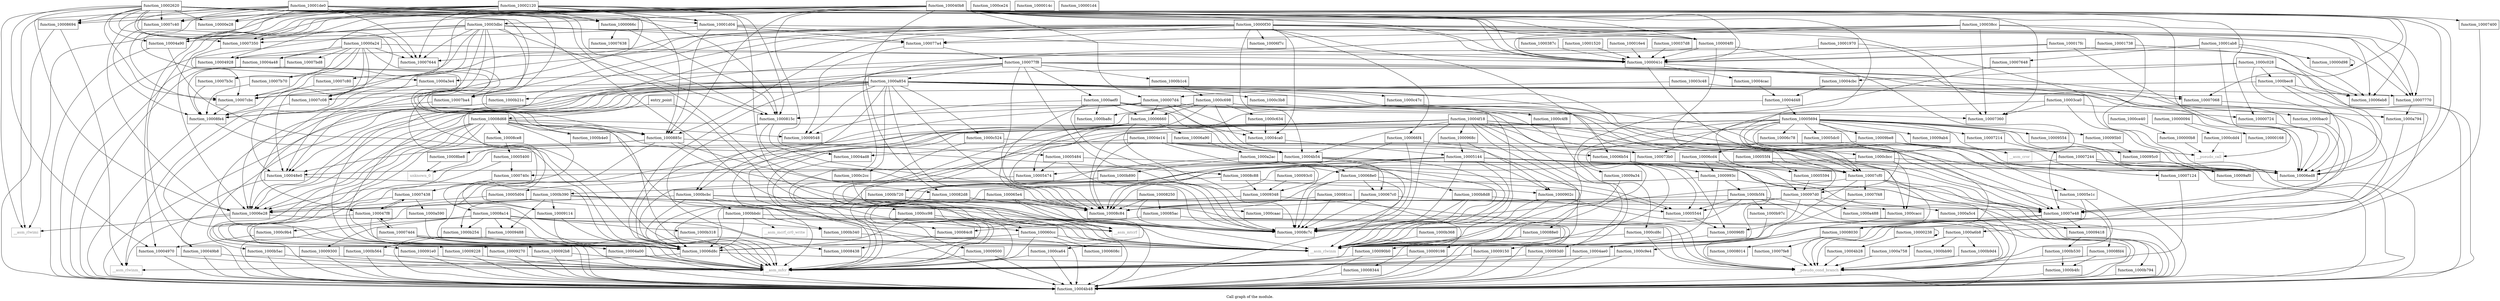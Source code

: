 digraph "Call graph of the module." {
  label="Call graph of the module.";
  node [shape=record];

  Node_entry_point [label="{entry_point}"];
  Node_function_10000238 [label="{function_10000238}"];
  Node_function_100007d4 [label="{function_100007d4}"];
  Node_function_100004f0 [label="{function_100004f0}"];
  Node_function_1000066c [label="{function_1000066c}"];
  Node_function_1000041c [label="{function_1000041c}"];
  Node_function_10000a24 [label="{function_10000a24}"];
  Node_function_10000d98 [label="{function_10000d98}"];
  Node_function_10000e28 [label="{function_10000e28}"];
  Node_function_10000f30 [label="{function_10000f30}"];
  Node_function_10001520 [label="{function_10001520}"];
  Node_function_100016e4 [label="{function_100016e4}"];
  Node_function_10001738 [label="{function_10001738}"];
  Node_function_100017fc [label="{function_100017fc}"];
  Node_function_10001970 [label="{function_10001970}"];
  Node_function_10001ab8 [label="{function_10001ab8}"];
  Node_function_10001d04 [label="{function_10001d04}"];
  Node_function_10001de0 [label="{function_10001de0}"];
  Node_function_10002120 [label="{function_10002120}"];
  Node_function_10003dbc [label="{function_10003dbc}"];
  Node_function_10002620 [label="{function_10002620}"];
  Node_function_100037d8 [label="{function_100037d8}"];
  Node_function_1000387c [label="{function_1000387c}"];
  Node_function_100038cc [label="{function_100038cc}"];
  Node_function_10003c48 [label="{function_10003c48}"];
  Node_function_10003ca0 [label="{function_10003ca0}"];
  Node_function_100040b8 [label="{function_100040b8}"];
  Node_function_100047f8 [label="{function_100047f8}"];
  Node_function_100048e0 [label="{function_100048e0}"];
  Node_function_10004928 [label="{function_10004928}"];
  Node_function_10004970 [label="{function_10004970}"];
  Node_function_100049b8 [label="{function_100049b8}"];
  Node_function_10004a00 [label="{function_10004a00}"];
  Node_function_10004a48 [label="{function_10004a48}"];
  Node_function_10004a90 [label="{function_10004a90}"];
  Node_function_10004ad8 [label="{function_10004ad8}"];
  Node_function_10004ae0 [label="{function_10004ae0}"];
  Node_function_10004b28 [label="{function_10004b28}"];
  Node_function_10004b48 [label="{function_10004b48}"];
  Node_function_10004b54 [label="{function_10004b54}"];
  Node_function_10004ca0 [label="{function_10004ca0}"];
  Node_function_10004cac [label="{function_10004cac}"];
  Node_function_10004cbc [label="{function_10004cbc}"];
  Node_function_10004d48 [label="{function_10004d48}"];
  Node_function_10004e14 [label="{function_10004e14}"];
  Node_function_10004f18 [label="{function_10004f18}"];
  Node_function_10005144 [label="{function_10005144}"];
  Node_function_10005400 [label="{function_10005400}"];
  Node_function_10005474 [label="{function_10005474}"];
  Node_function_10005484 [label="{function_10005484}"];
  Node_function_10005544 [label="{function_10005544}"];
  Node_function_10005594 [label="{function_10005594}"];
  Node_function_100055f4 [label="{function_100055f4}"];
  Node_function_10005694 [label="{function_10005694}"];
  Node_function_10005d04 [label="{function_10005d04}"];
  Node_function_10005dc0 [label="{function_10005dc0}"];
  Node_function_10005e1c [label="{function_10005e1c}"];
  Node_function_10008d68 [label="{function_10008d68}"];
  Node_function_1000608c [label="{function_1000608c}"];
  Node_function_100060cc [label="{function_100060cc}"];
  Node_function_100065e4 [label="{function_100065e4}"];
  Node_function_10006660 [label="{function_10006660}"];
  Node_function_100066f4 [label="{function_100066f4}"];
  Node_function_100067c0 [label="{function_100067c0}"];
  Node_function_100068e0 [label="{function_100068e0}"];
  Node_function_10006a90 [label="{function_10006a90}"];
  Node_function_10006b54 [label="{function_10006b54}"];
  Node_function_10006c78 [label="{function_10006c78}"];
  Node_function_10006cd4 [label="{function_10006cd4}"];
  Node_function_10006d8c [label="{function_10006d8c}"];
  Node_function_10006e28 [label="{function_10006e28}"];
  Node_function_10006eb8 [label="{function_10006eb8}"];
  Node_function_10006ed8 [label="{function_10006ed8}"];
  Node_function_10006f7c [label="{function_10006f7c}"];
  Node_function_10007068 [label="{function_10007068}"];
  Node_function_10007124 [label="{function_10007124}"];
  Node_function_10007214 [label="{function_10007214}"];
  Node_function_10007244 [label="{function_10007244}"];
  Node_function_10007350 [label="{function_10007350}"];
  Node_function_10007360 [label="{function_10007360}"];
  Node_function_100073b0 [label="{function_100073b0}"];
  Node_function_10007400 [label="{function_10007400}"];
  Node_function_1000740c [label="{function_1000740c}"];
  Node_function_10007438 [label="{function_10007438}"];
  Node_function_100074d4 [label="{function_100074d4}"];
  Node_function_10007638 [label="{function_10007638}"];
  Node_function_10007644 [label="{function_10007644}"];
  Node_function_10007648 [label="{function_10007648}"];
  Node_function_10007770 [label="{function_10007770}"];
  Node_function_100077a4 [label="{function_100077a4}"];
  Node_function_100077f8 [label="{function_100077f8}"];
  Node_function_10007b3c [label="{function_10007b3c}"];
  Node_function_10007b70 [label="{function_10007b70}"];
  Node_function_10007ba4 [label="{function_10007ba4}"];
  Node_function_10007bd8 [label="{function_10007bd8}"];
  Node_function_10007c08 [label="{function_10007c08}"];
  Node_function_10007c40 [label="{function_10007c40}"];
  Node_function_10007c80 [label="{function_10007c80}"];
  Node_function_10007cbc [label="{function_10007cbc}"];
  Node_function_10007cf0 [label="{function_10007cf0}"];
  Node_function_10007e48 [label="{function_10007e48}"];
  Node_function_10007f48 [label="{function_10007f48}"];
  Node_function_10007fe8 [label="{function_10007fe8}"];
  Node_function_10008014 [label="{function_10008014}"];
  Node_function_10008030 [label="{function_10008030}"];
  Node_function_1000815c [label="{function_1000815c}"];
  Node_function_100081cc [label="{function_100081cc}"];
  Node_function_10008250 [label="{function_10008250}"];
  Node_function_100082d8 [label="{function_100082d8}"];
  Node_function_10008344 [label="{function_10008344}"];
  Node_function_10008438 [label="{function_10008438}"];
  Node_function_100084c8 [label="{function_100084c8}"];
  Node_function_100085ac [label="{function_100085ac}"];
  Node_function_10008694 [label="{function_10008694}"];
  Node_function_1000885c [label="{function_1000885c}"];
  Node_function_100088e0 [label="{function_100088e0}"];
  Node_function_10008a14 [label="{function_10008a14}"];
  Node_function_10008be8 [label="{function_10008be8}"];
  Node_function_10008c7c [label="{function_10008c7c}"];
  Node_function_10008c84 [label="{function_10008c84}"];
  Node_function_10008c88 [label="{function_10008c88}"];
  Node_function_10008ce8 [label="{function_10008ce8}"];
  Node_function_10008fd4 [label="{function_10008fd4}"];
  Node_function_10008fe4 [label="{function_10008fe4}"];
  Node_function_1000902c [label="{function_1000902c}"];
  Node_function_100090b0 [label="{function_100090b0}"];
  Node_function_10009114 [label="{function_10009114}"];
  Node_function_10009150 [label="{function_10009150}"];
  Node_function_10009198 [label="{function_10009198}"];
  Node_function_100091e0 [label="{function_100091e0}"];
  Node_function_10009228 [label="{function_10009228}"];
  Node_function_10009270 [label="{function_10009270}"];
  Node_function_100092b8 [label="{function_100092b8}"];
  Node_function_10009300 [label="{function_10009300}"];
  Node_function_10009348 [label="{function_10009348}"];
  Node_function_100093c0 [label="{function_100093c0}"];
  Node_function_100093d0 [label="{function_100093d0}"];
  Node_function_10009418 [label="{function_10009418}"];
  Node_function_10009488 [label="{function_10009488}"];
  Node_function_10009500 [label="{function_10009500}"];
  Node_function_10009548 [label="{function_10009548}"];
  Node_function_10009554 [label="{function_10009554}"];
  Node_function_100095b0 [label="{function_100095b0}"];
  Node_function_100095c0 [label="{function_100095c0}"];
  Node_function_1000968c [label="{function_1000968c}"];
  Node_function_100096f0 [label="{function_100096f0}"];
  Node_function_100097d0 [label="{function_100097d0}"];
  Node_function_1000993c [label="{function_1000993c}"];
  Node_function_10009a34 [label="{function_10009a34}"];
  Node_function_10009ab4 [label="{function_10009ab4}"];
  Node_function_10009af0 [label="{function_10009af0}"];
  Node_function_10009be8 [label="{function_10009be8}"];
  Node_function_1000a2ac [label="{function_1000a2ac}"];
  Node_function_1000a3e4 [label="{function_1000a3e4}"];
  Node_function_1000a488 [label="{function_1000a488}"];
  Node_function_1000a590 [label="{function_1000a590}"];
  Node_function_1000a5c4 [label="{function_1000a5c4}"];
  Node_function_1000a6b8 [label="{function_1000a6b8}"];
  Node_function_1000a758 [label="{function_1000a758}"];
  Node_function_1000a794 [label="{function_1000a794}"];
  Node_function_1000a854 [label="{function_1000a854}"];
  Node_function_1000aef0 [label="{function_1000aef0}"];
  Node_function_1000b1c4 [label="{function_1000b1c4}"];
  Node_function_1000b21c [label="{function_1000b21c}"];
  Node_function_1000b254 [label="{function_1000b254}"];
  Node_function_1000b318 [label="{function_1000b318}"];
  Node_function_1000b340 [label="{function_1000b340}"];
  Node_function_1000b368 [label="{function_1000b368}"];
  Node_function_1000b390 [label="{function_1000b390}"];
  Node_function_1000b4e0 [label="{function_1000b4e0}"];
  Node_function_1000b4fc [label="{function_1000b4fc}"];
  Node_function_1000b530 [label="{function_1000b530}"];
  Node_function_1000b564 [label="{function_1000b564}"];
  Node_function_1000b5ac [label="{function_1000b5ac}"];
  Node_function_1000b5f4 [label="{function_1000b5f4}"];
  Node_function_1000b720 [label="{function_1000b720}"];
  Node_function_1000b794 [label="{function_1000b794}"];
  Node_function_1000b890 [label="{function_1000b890}"];
  Node_function_1000b8d8 [label="{function_1000b8d8}"];
  Node_function_1000b97c [label="{function_1000b97c}"];
  Node_function_1000b9d4 [label="{function_1000b9d4}"];
  Node_function_1000ba8c [label="{function_1000ba8c}"];
  Node_function_1000bac0 [label="{function_1000bac0}"];
  Node_function_1000bb90 [label="{function_1000bb90}"];
  Node_function_1000bbdc [label="{function_1000bbdc}"];
  Node_function_1000bcbc [label="{function_1000bcbc}"];
  Node_function_1000bec8 [label="{function_1000bec8}"];
  Node_function_1000c028 [label="{function_1000c028}"];
  Node_function_1000c2cc [label="{function_1000c2cc}"];
  Node_function_1000c3b8 [label="{function_1000c3b8}"];
  Node_function_1000c47c [label="{function_1000c47c}"];
  Node_function_1000c4f8 [label="{function_1000c4f8}"];
  Node_function_1000c524 [label="{function_1000c524}"];
  Node_function_1000c634 [label="{function_1000c634}"];
  Node_function_1000c698 [label="{function_1000c698}"];
  Node_function_1000c9b4 [label="{function_1000c9b4}"];
  Node_function_1000c9e4 [label="{function_1000c9e4}"];
  Node_function_1000ca64 [label="{function_1000ca64}"];
  Node_function_1000caac [label="{function_1000caac}"];
  Node_function_1000cacc [label="{function_1000cacc}"];
  Node_function_1000cbcc [label="{function_1000cbcc}"];
  Node_function_1000cc98 [label="{function_1000cc98}"];
  Node_function_1000cd8c [label="{function_1000cd8c}"];
  Node_function_1000cdd4 [label="{function_1000cdd4}"];
  Node_function_1000ce24 [label="{function_1000ce24}"];
  Node_function_1000ce40 [label="{function_1000ce40}"];
  Node___asm_rlwinm [color="gray50", fontcolor="gray50", label="{__asm_rlwinm}"];
  Node___asm_rlwinm_ [color="gray50", fontcolor="gray50", label="{__asm_rlwinm_}"];
  Node___asm_rlwimi [color="gray50", fontcolor="gray50", label="{__asm_rlwimi}"];
  Node___asm_mfcr [color="gray50", fontcolor="gray50", label="{__asm_mfcr}"];
  Node___asm_cror [color="gray50", fontcolor="gray50", label="{__asm_cror}"];
  Node___asm_mtcrf [color="gray50", fontcolor="gray50", label="{__asm_mtcrf}"];
  Node___asm_mcrf_cr0_write [color="gray50", fontcolor="gray50", label="{__asm_mcrf_cr0_write}"];
  Node_unknown_0 [color="gray50", fontcolor="gray50", label="{unknown_0}"];
  Node_function_10000724 [label="{function_10000724}"];
  Node___pseudo_call [color="gray50", fontcolor="gray50", label="{__pseudo_call}"];
  Node___pseudo_cond_branch [color="gray50", fontcolor="gray50", label="{__pseudo_cond_branch}"];
  Node_function_10000094 [label="{function_10000094}"];
  Node_function_100000b8 [label="{function_100000b8}"];
  Node_function_1000014c [label="{function_1000014c}"];
  Node_function_10000168 [label="{function_10000168}"];
  Node_function_100001d4 [label="{function_100001d4}"];
  Node_entry_point -> Node_function_10008d68;
  Node_entry_point -> Node___asm_rlwinm;
  Node_function_10000238 -> Node_function_10000238;
  Node_function_10000238 -> Node_function_10004b28;
  Node_function_100007d4 -> Node_function_10004b54;
  Node_function_100007d4 -> Node_function_10004ca0;
  Node_function_100007d4 -> Node_function_10006660;
  Node_function_100007d4 -> Node_function_10006d8c;
  Node_function_100007d4 -> Node_function_10006e28;
  Node_function_100007d4 -> Node_function_10007cf0;
  Node_function_100007d4 -> Node_function_1000815c;
  Node_function_100007d4 -> Node_function_10000724;
  Node_function_100004f0 -> Node_function_1000041c;
  Node_function_100004f0 -> Node_function_10004928;
  Node_function_100004f0 -> Node_function_10007cf0;
  Node_function_100004f0 -> Node_function_10007e48;
  Node_function_1000066c -> Node_function_10007638;
  Node_function_1000066c -> Node_function_1000815c;
  Node_function_1000041c -> Node_function_10004ae0;
  Node_function_1000041c -> Node_function_10004cac;
  Node_function_1000041c -> Node_function_10006ed8;
  Node_function_10000a24 -> Node_function_1000041c;
  Node_function_10000a24 -> Node_function_100048e0;
  Node_function_10000a24 -> Node_function_10004928;
  Node_function_10000a24 -> Node_function_10004a48;
  Node_function_10000a24 -> Node_function_10007644;
  Node_function_10000a24 -> Node_function_10007b3c;
  Node_function_10000a24 -> Node_function_10007b70;
  Node_function_10000a24 -> Node_function_10007bd8;
  Node_function_10000a24 -> Node_function_10007c08;
  Node_function_10000a24 -> Node_function_10007cbc;
  Node_function_10000a24 -> Node_function_1000885c;
  Node_function_10000d98 -> Node_function_10000d98;
  Node_function_10000f30 -> Node_function_100004f0;
  Node_function_10000f30 -> Node_function_1000041c;
  Node_function_10000f30 -> Node_function_100048e0;
  Node_function_10000f30 -> Node_function_10004b54;
  Node_function_10000f30 -> Node_function_10004ca0;
  Node_function_10000f30 -> Node_function_100066f4;
  Node_function_10000f30 -> Node_function_10006b54;
  Node_function_10000f30 -> Node_function_10006d8c;
  Node_function_10000f30 -> Node_function_10006eb8;
  Node_function_10000f30 -> Node_function_10006ed8;
  Node_function_10000f30 -> Node_function_10006f7c;
  Node_function_10000f30 -> Node_function_10007644;
  Node_function_10000f30 -> Node_function_10007770;
  Node_function_10000f30 -> Node_function_100077a4;
  Node_function_10000f30 -> Node_function_10007ba4;
  Node_function_10000f30 -> Node_function_10007c08;
  Node_function_10000f30 -> Node_function_10007cbc;
  Node_function_10000f30 -> Node_function_1000885c;
  Node_function_10001520 -> Node_function_1000041c;
  Node_function_100016e4 -> Node_function_1000041c;
  Node_function_10001738 -> Node_function_1000041c;
  Node_function_10001738 -> Node_function_10006ed8;
  Node_function_100017fc -> Node_function_1000041c;
  Node_function_100017fc -> Node_function_10006e28;
  Node_function_100017fc -> Node_function_10006eb8;
  Node_function_100017fc -> Node_function_10006ed8;
  Node_function_10001970 -> Node_function_1000041c;
  Node_function_10001970 -> Node_function_10007360;
  Node_function_10001ab8 -> Node_function_1000041c;
  Node_function_10001ab8 -> Node_function_10000d98;
  Node_function_10001ab8 -> Node_function_10006eb8;
  Node_function_10001ab8 -> Node_function_10006ed8;
  Node_function_10001ab8 -> Node_function_10007648;
  Node_function_10001d04 -> Node_function_1000041c;
  Node_function_10001d04 -> Node_function_10007350;
  Node_function_10001d04 -> Node_function_10007770;
  Node_function_10001d04 -> Node_function_100077a4;
  Node_function_10001d04 -> Node_function_1000885c;
  Node_function_10001de0 -> Node_function_100004f0;
  Node_function_10001de0 -> Node_function_1000066c;
  Node_function_10001de0 -> Node_function_1000041c;
  Node_function_10001de0 -> Node_function_10000e28;
  Node_function_10001de0 -> Node_function_10001d04;
  Node_function_10001de0 -> Node_function_10004a90;
  Node_function_10001de0 -> Node_function_10006e28;
  Node_function_10001de0 -> Node_function_10007644;
  Node_function_10001de0 -> Node_function_10007c40;
  Node_function_10001de0 -> Node_function_10007cbc;
  Node_function_10001de0 -> Node_function_1000815c;
  Node_function_10001de0 -> Node_function_10008694;
  Node_function_10001de0 -> Node_function_1000885c;
  Node_function_10001de0 -> Node___asm_rlwimi;
  Node_function_10002120 -> Node_function_100004f0;
  Node_function_10002120 -> Node_function_1000066c;
  Node_function_10002120 -> Node_function_1000041c;
  Node_function_10002120 -> Node_function_10000e28;
  Node_function_10002120 -> Node_function_10001d04;
  Node_function_10002120 -> Node_function_10004a90;
  Node_function_10002120 -> Node_function_10006d8c;
  Node_function_10002120 -> Node_function_10007350;
  Node_function_10002120 -> Node_function_10007644;
  Node_function_10002120 -> Node_function_10007c40;
  Node_function_10002120 -> Node_function_10007cbc;
  Node_function_10002120 -> Node_function_1000815c;
  Node_function_10002120 -> Node_function_10008694;
  Node_function_10002120 -> Node_function_1000885c;
  Node_function_10002120 -> Node___asm_rlwinm;
  Node_function_10002120 -> Node___asm_rlwimi;
  Node_function_10003dbc -> Node_function_100047f8;
  Node_function_10003dbc -> Node_function_100048e0;
  Node_function_10003dbc -> Node_function_10004a90;
  Node_function_10003dbc -> Node_function_10004b48;
  Node_function_10003dbc -> Node_function_10007350;
  Node_function_10003dbc -> Node_function_10007644;
  Node_function_10003dbc -> Node_function_10007770;
  Node_function_10003dbc -> Node_function_100077a4;
  Node_function_10003dbc -> Node_function_10007ba4;
  Node_function_10003dbc -> Node_function_10007c80;
  Node_function_10003dbc -> Node_function_10007cbc;
  Node_function_10003dbc -> Node_function_1000815c;
  Node_function_10003dbc -> Node_function_10008a14;
  Node_function_10002620 -> Node_function_100004f0;
  Node_function_10002620 -> Node_function_1000066c;
  Node_function_10002620 -> Node_function_1000041c;
  Node_function_10002620 -> Node_function_10000e28;
  Node_function_10002620 -> Node_function_10001d04;
  Node_function_10002620 -> Node_function_100048e0;
  Node_function_10002620 -> Node_function_10004970;
  Node_function_10002620 -> Node_function_10004a90;
  Node_function_10002620 -> Node_function_10006e28;
  Node_function_10002620 -> Node_function_10007350;
  Node_function_10002620 -> Node_function_10007644;
  Node_function_10002620 -> Node_function_10007c40;
  Node_function_10002620 -> Node_function_10007cbc;
  Node_function_10002620 -> Node_function_1000815c;
  Node_function_10002620 -> Node_function_100082d8;
  Node_function_10002620 -> Node_function_10008694;
  Node_function_10002620 -> Node_function_1000885c;
  Node_function_10002620 -> Node___asm_rlwinm;
  Node_function_10002620 -> Node___asm_rlwimi;
  Node_function_100037d8 -> Node_function_1000041c;
  Node_function_1000387c -> Node_function_1000041c;
  Node_function_100038cc -> Node_function_1000041c;
  Node_function_100038cc -> Node_function_10006d8c;
  Node_function_100038cc -> Node_function_10006ed8;
  Node_function_100038cc -> Node_function_10007360;
  Node_function_100038cc -> Node_function_10007770;
  Node_function_100038cc -> Node_function_100077a4;
  Node_function_10003c48 -> Node_function_100007d4;
  Node_function_10003c48 -> Node_function_10007e48;
  Node_function_10003ca0 -> Node_function_10006ed8;
  Node_function_10003ca0 -> Node_function_10007360;
  Node_function_10003ca0 -> Node_function_100073b0;
  Node_function_10003ca0 -> Node_function_10007e48;
  Node_function_100040b8 -> Node_function_100007d4;
  Node_function_100040b8 -> Node_function_1000041c;
  Node_function_100040b8 -> Node_function_10003dbc;
  Node_function_100040b8 -> Node_function_10004928;
  Node_function_100040b8 -> Node_function_10004970;
  Node_function_100040b8 -> Node_function_100049b8;
  Node_function_100040b8 -> Node_function_10004a48;
  Node_function_100040b8 -> Node_function_10004a90;
  Node_function_100040b8 -> Node_function_10004ad8;
  Node_function_100040b8 -> Node_function_10006e28;
  Node_function_100040b8 -> Node_function_10006eb8;
  Node_function_100040b8 -> Node_function_10006ed8;
  Node_function_100040b8 -> Node_function_10007068;
  Node_function_100040b8 -> Node_function_10007360;
  Node_function_100040b8 -> Node_function_10007400;
  Node_function_100040b8 -> Node_function_10007c08;
  Node_function_100040b8 -> Node_function_10007cf0;
  Node_function_100040b8 -> Node_function_10007e48;
  Node_function_100040b8 -> Node_function_100082d8;
  Node_function_100040b8 -> Node_function_1000885c;
  Node_function_100040b8 -> Node_function_10000724;
  Node_function_100040b8 -> Node___pseudo_call;
  Node_function_100047f8 -> Node_function_10004b48;
  Node_function_100047f8 -> Node_function_10007438;
  Node_function_100047f8 -> Node_function_100074d4;
  Node_function_100047f8 -> Node___asm_mfcr;
  Node_function_100048e0 -> Node_function_10004b48;
  Node_function_100048e0 -> Node___asm_mfcr;
  Node_function_10004928 -> Node_function_10004b48;
  Node_function_10004928 -> Node___asm_mfcr;
  Node_function_10004970 -> Node_function_10004b48;
  Node_function_10004970 -> Node___asm_mfcr;
  Node_function_100049b8 -> Node_function_10004b48;
  Node_function_100049b8 -> Node___asm_mfcr;
  Node_function_10004a00 -> Node_function_10004b48;
  Node_function_10004a00 -> Node___asm_mfcr;
  Node_function_10004a48 -> Node_function_10004b48;
  Node_function_10004a48 -> Node___asm_mfcr;
  Node_function_10004a90 -> Node_function_10004b48;
  Node_function_10004a90 -> Node___asm_mfcr;
  Node_function_10004ad8 -> Node_function_10009500;
  Node_function_10004ae0 -> Node_function_10004b48;
  Node_function_10004ae0 -> Node___asm_mfcr;
  Node_function_10004b28 -> Node___pseudo_cond_branch;
  Node_function_10004b54 -> Node_function_100048e0;
  Node_function_10004b54 -> Node_function_100067c0;
  Node_function_10004b54 -> Node_function_100068e0;
  Node_function_10004b54 -> Node_function_10007e48;
  Node_function_10004b54 -> Node_function_10008c7c;
  Node_function_10004b54 -> Node_function_10008c84;
  Node_function_10004b54 -> Node___asm_rlwinm;
  Node_function_10004ca0 -> Node_function_10005144;
  Node_function_10004cac -> Node_function_10004d48;
  Node_function_10004cbc -> Node_function_10004d48;
  Node_function_10004d48 -> Node_function_10005474;
  Node_function_10004d48 -> Node_function_10005694;
  Node_function_10004e14 -> Node_function_10004ad8;
  Node_function_10004e14 -> Node_function_10004b48;
  Node_function_10004e14 -> Node_function_10004b54;
  Node_function_10004e14 -> Node_function_10007e48;
  Node_function_10004e14 -> Node_function_10008c7c;
  Node_function_10004e14 -> Node_function_10008c84;
  Node_function_10004f18 -> Node_function_100048e0;
  Node_function_10004f18 -> Node_function_10004b48;
  Node_function_10004f18 -> Node_function_10004b54;
  Node_function_10004f18 -> Node_function_10007cf0;
  Node_function_10004f18 -> Node_function_10007e48;
  Node_function_10004f18 -> Node_function_100088e0;
  Node_function_10004f18 -> Node_function_10008c7c;
  Node_function_10004f18 -> Node_function_10008c84;
  Node_function_10004f18 -> Node_function_10008fd4;
  Node_function_10004f18 -> Node_function_10009114;
  Node_function_10004f18 -> Node_function_10009150;
  Node_function_10004f18 -> Node_function_100093d0;
  Node_function_10004f18 -> Node_function_1000968c;
  Node_function_10004f18 -> Node___asm_mfcr;
  Node_function_10004f18 -> Node___asm_mtcrf;
  Node_function_10005144 -> Node_function_10004b48;
  Node_function_10005144 -> Node_function_10005474;
  Node_function_10005144 -> Node_function_1000740c;
  Node_function_10005144 -> Node_function_10007cf0;
  Node_function_10005144 -> Node_function_10007e48;
  Node_function_10005144 -> Node_function_10008c7c;
  Node_function_10005144 -> Node_function_10008c84;
  Node_function_10005144 -> Node_function_1000902c;
  Node_function_10005144 -> Node_function_10009348;
  Node_function_10005144 -> Node___asm_rlwinm;
  Node_function_10005400 -> Node_function_10004b48;
  Node_function_10005400 -> Node_function_1000740c;
  Node_function_10005474 -> Node_function_10006d8c;
  Node_function_10005484 -> Node_function_10005474;
  Node_function_10005484 -> Node_function_10005544;
  Node_function_10005484 -> Node_function_10008c7c;
  Node_function_10005544 -> Node_function_100096f0;
  Node_function_10005594 -> Node_function_100097d0;
  Node_function_100055f4 -> Node_function_10005594;
  Node_function_100055f4 -> Node_function_10006ed8;
  Node_function_100055f4 -> Node_function_100097d0;
  Node_function_10005694 -> Node_function_10004b48;
  Node_function_10005694 -> Node_function_10005594;
  Node_function_10005694 -> Node_function_10005d04;
  Node_function_10005694 -> Node_function_10005dc0;
  Node_function_10005694 -> Node_function_10005e1c;
  Node_function_10005694 -> Node_function_100060cc;
  Node_function_10005694 -> Node_function_10006c78;
  Node_function_10005694 -> Node_function_10006ed8;
  Node_function_10005694 -> Node_function_10007124;
  Node_function_10005694 -> Node_function_10007214;
  Node_function_10005694 -> Node_function_10009554;
  Node_function_10005694 -> Node_function_100095b0;
  Node_function_10005694 -> Node_function_100097d0;
  Node_function_10005694 -> Node_function_10009a34;
  Node_function_10005694 -> Node_function_10009ab4;
  Node_function_10005694 -> Node_function_10009af0;
  Node_function_10005694 -> Node_function_10009be8;
  Node_function_10005694 -> Node___asm_rlwinm;
  Node_function_10005694 -> Node___asm_mfcr;
  Node_function_10005d04 -> Node_function_100060cc;
  Node_function_10005d04 -> Node_function_10006e28;
  Node_function_10005dc0 -> Node_function_10005e1c;
  Node_function_10005e1c -> Node___asm_rlwinm;
  Node_function_10005e1c -> Node___pseudo_cond_branch;
  Node_function_10008d68 -> Node_function_10004b48;
  Node_function_10008d68 -> Node_function_10006d8c;
  Node_function_10008d68 -> Node_function_10006e28;
  Node_function_10008d68 -> Node_function_1000885c;
  Node_function_10008d68 -> Node_function_10008c88;
  Node_function_10008d68 -> Node_function_10008ce8;
  Node_function_10008d68 -> Node_function_100091e0;
  Node_function_10008d68 -> Node_function_10009228;
  Node_function_10008d68 -> Node_function_10009270;
  Node_function_10008d68 -> Node_function_100092b8;
  Node_function_10008d68 -> Node_function_10009548;
  Node_function_10008d68 -> Node_function_1000b4e0;
  Node_function_10008d68 -> Node___pseudo_call;
  Node_function_100060cc -> Node_function_1000608c;
  Node_function_100060cc -> Node_function_10006d8c;
  Node_function_100060cc -> Node___asm_rlwinm;
  Node_function_100060cc -> Node___asm_mfcr;
  Node_function_100065e4 -> Node_function_10008c7c;
  Node_function_100065e4 -> Node_function_10008c84;
  Node_function_100065e4 -> Node___asm_rlwinm;
  Node_function_100065e4 -> Node___asm_mfcr;
  Node_function_100065e4 -> Node___asm_mtcrf;
  Node_function_10006660 -> Node_function_10006a90;
  Node_function_10006660 -> Node_function_10008c7c;
  Node_function_10006660 -> Node_function_10008c84;
  Node_function_10006660 -> Node___asm_mfcr;
  Node_function_10006660 -> Node___asm_mtcrf;
  Node_function_100066f4 -> Node_function_10006b54;
  Node_function_100066f4 -> Node_function_10008c7c;
  Node_function_100066f4 -> Node_function_10008c84;
  Node_function_100067c0 -> Node_function_10007e48;
  Node_function_100067c0 -> Node_function_10008c7c;
  Node_function_100067c0 -> Node_function_10008c84;
  Node_function_100068e0 -> Node_function_10005544;
  Node_function_100068e0 -> Node_function_100067c0;
  Node_function_100068e0 -> Node_function_10008c7c;
  Node_function_100068e0 -> Node_function_10008c84;
  Node_function_100068e0 -> Node___asm_rlwinm;
  Node_function_10006a90 -> Node_function_1000a2ac;
  Node_function_10006b54 -> Node_function_10005544;
  Node_function_10006b54 -> Node_function_100096f0;
  Node_function_10006b54 -> Node_function_1000993c;
  Node_function_10006b54 -> Node___asm_rlwinm;
  Node_function_10006c78 -> Node_function_10006cd4;
  Node_function_10006c78 -> Node_function_10006ed8;
  Node_function_10006cd4 -> Node_function_10004b48;
  Node_function_10006cd4 -> Node_function_100097d0;
  Node_function_10006cd4 -> Node_function_1000993c;
  Node_function_10006cd4 -> Node___asm_rlwinm;
  Node_function_10006d8c -> Node___asm_rlwinm_;
  Node_function_10006d8c -> Node___pseudo_cond_branch;
  Node_function_10006e28 -> Node___asm_rlwinm_;
  Node_function_10006e28 -> Node___asm_rlwimi;
  Node_function_10006e28 -> Node___pseudo_cond_branch;
  Node_function_10007068 -> Node___pseudo_cond_branch;
  Node_function_10007124 -> Node___pseudo_cond_branch;
  Node_function_10007214 -> Node_function_10007244;
  Node_function_10007244 -> Node_function_10004b48;
  Node_function_10007244 -> Node_function_10006d8c;
  Node_function_10007244 -> Node_function_10006ed8;
  Node_function_10007244 -> Node_function_10009af0;
  Node_function_10007350 -> Node_function_1000a3e4;
  Node_function_100073b0 -> Node_function_10006d8c;
  Node_function_100073b0 -> Node_function_10006ed8;
  Node_function_100073b0 -> Node_function_10007cf0;
  Node_function_10007400 -> Node_function_1000a6b8;
  Node_function_1000740c -> Node_function_10007438;
  Node_function_10007438 -> Node_function_100047f8;
  Node_function_10007438 -> Node_function_10006e28;
  Node_function_10007438 -> Node_function_1000a590;
  Node_function_100074d4 -> Node_function_100047f8;
  Node_function_100074d4 -> Node_function_10004b48;
  Node_function_100074d4 -> Node_function_10006d8c;
  Node_function_100074d4 -> Node___asm_rlwinm;
  Node_function_10007648 -> Node___asm_rlwinm;
  Node_function_10007770 -> Node_function_1000a794;
  Node_function_100077a4 -> Node_function_100077f8;
  Node_function_100077a4 -> Node_function_10009548;
  Node_function_100077f8 -> Node_function_10004b48;
  Node_function_100077f8 -> Node_function_10006d8c;
  Node_function_100077f8 -> Node_function_10007068;
  Node_function_100077f8 -> Node_function_10007e48;
  Node_function_100077f8 -> Node_function_10008c7c;
  Node_function_100077f8 -> Node_function_10008c84;
  Node_function_100077f8 -> Node_function_1000a3e4;
  Node_function_100077f8 -> Node_function_1000a794;
  Node_function_100077f8 -> Node_function_1000a854;
  Node_function_100077f8 -> Node_function_1000aef0;
  Node_function_100077f8 -> Node_function_1000b1c4;
  Node_function_10007b3c -> Node_function_10008fe4;
  Node_function_10007b70 -> Node_function_10008fe4;
  Node_function_10007ba4 -> Node_function_10008fe4;
  Node_function_10007bd8 -> Node_function_10008fe4;
  Node_function_10007c08 -> Node_function_10008fe4;
  Node_function_10007c40 -> Node_function_10008fe4;
  Node_function_10007c80 -> Node_function_10008fe4;
  Node_function_10007cbc -> Node_function_10008fe4;
  Node_function_10007cf0 -> Node_function_10004b48;
  Node_function_10007cf0 -> Node_function_10007f48;
  Node_function_10007cf0 -> Node_function_10008030;
  Node_function_10007cf0 -> Node_function_10008c7c;
  Node_function_10007cf0 -> Node_function_10009418;
  Node_function_10007cf0 -> Node___asm_rlwinm;
  Node_function_10007e48 -> Node_function_10008030;
  Node_function_10007e48 -> Node_function_10008c7c;
  Node_function_10007e48 -> Node_function_10009418;
  Node_function_10007f48 -> Node___asm_rlwinm;
  Node_function_10007fe8 -> Node___pseudo_cond_branch;
  Node_function_10008030 -> Node_function_10007fe8;
  Node_function_10008030 -> Node_function_10008014;
  Node_function_1000815c -> Node_function_10008438;
  Node_function_1000815c -> Node_function_10008c7c;
  Node_function_1000815c -> Node_function_10008c84;
  Node_function_100081cc -> Node_function_10008344;
  Node_function_100081cc -> Node_function_10008c7c;
  Node_function_100081cc -> Node_function_10008c84;
  Node_function_10008250 -> Node_function_100085ac;
  Node_function_10008250 -> Node_function_10008c7c;
  Node_function_10008250 -> Node_function_10008c84;
  Node_function_100082d8 -> Node_function_100084c8;
  Node_function_100082d8 -> Node_function_10008c7c;
  Node_function_100082d8 -> Node_function_10008c84;
  Node_function_10008344 -> Node_function_10004b48;
  Node_function_100084c8 -> Node_function_10008438;
  Node_function_100085ac -> Node_function_10004b48;
  Node_function_100085ac -> Node_function_100084c8;
  Node_function_10008694 -> Node_function_10004b48;
  Node_function_10008694 -> Node___asm_rlwinm_;
  Node_function_1000885c -> Node_function_10005484;
  Node_function_1000885c -> Node_function_10008be8;
  Node_function_1000885c -> Node_function_10008c7c;
  Node_function_1000885c -> Node_function_10008c84;
  Node_function_1000885c -> Node_function_10009114;
  Node_function_1000885c -> Node_unknown_0;
  Node_function_100088e0 -> Node_function_10009198;
  Node_function_100088e0 -> Node___asm_rlwinm;
  Node_function_10008a14 -> Node_function_10004b48;
  Node_function_10008a14 -> Node_function_10009300;
  Node_function_10008a14 -> Node_function_10009488;
  Node_function_10008a14 -> Node_function_1000b254;
  Node_function_10008a14 -> Node_function_1000b318;
  Node_function_10008a14 -> Node_function_1000b340;
  Node_function_10008a14 -> Node___asm_rlwinm;
  Node_function_10008a14 -> Node___asm_mfcr;
  Node_function_10008be8 -> Node_unknown_0;
  Node_function_10008c88 -> Node_function_1000902c;
  Node_function_10008c88 -> Node_function_10009348;
  Node_function_10008c88 -> Node_function_1000b390;
  Node_function_10008ce8 -> Node_function_10005400;
  Node_function_10008fd4 -> Node_function_1000b4fc;
  Node_function_10008fd4 -> Node___pseudo_cond_branch;
  Node_function_10008fe4 -> Node_function_10004b48;
  Node_function_10008fe4 -> Node___asm_mfcr;
  Node_function_1000902c -> Node_function_10004b48;
  Node_function_1000902c -> Node_function_100090b0;
  Node_function_1000902c -> Node___asm_mfcr;
  Node_function_100090b0 -> Node_function_10004b48;
  Node_function_100090b0 -> Node___asm_mfcr;
  Node_function_10009114 -> Node_function_10004b48;
  Node_function_10009114 -> Node___asm_mfcr;
  Node_function_10009150 -> Node_function_10004b48;
  Node_function_10009150 -> Node___asm_mfcr;
  Node_function_10009198 -> Node_function_10004b48;
  Node_function_10009198 -> Node___asm_mfcr;
  Node_function_100091e0 -> Node_function_10004b48;
  Node_function_100091e0 -> Node___asm_mfcr;
  Node_function_10009228 -> Node_function_10004b48;
  Node_function_10009228 -> Node___asm_mfcr;
  Node_function_10009270 -> Node_function_10004b48;
  Node_function_10009270 -> Node___asm_mfcr;
  Node_function_100092b8 -> Node_function_10004b48;
  Node_function_100092b8 -> Node___asm_mfcr;
  Node_function_10009300 -> Node_function_10004b48;
  Node_function_10009300 -> Node___asm_mfcr;
  Node_function_10009348 -> Node_function_10004b48;
  Node_function_10009348 -> Node___asm_mfcr;
  Node_function_100093c0 -> Node_function_10009348;
  Node_function_100093d0 -> Node_function_10004b48;
  Node_function_100093d0 -> Node___asm_mfcr;
  Node_function_10009418 -> Node_function_1000b530;
  Node_function_10009488 -> Node_function_10004b48;
  Node_function_10009488 -> Node___asm_mfcr;
  Node_function_10009500 -> Node_function_10004b48;
  Node_function_10009500 -> Node___asm_mfcr;
  Node_function_10009554 -> Node_function_100095c0;
  Node_function_100095b0 -> Node_function_100095c0;
  Node_function_100095c0 -> Node_function_10004b48;
  Node_function_1000968c -> Node_function_10005144;
  Node_function_1000968c -> Node_function_1000902c;
  Node_function_100096f0 -> Node_function_10004ae0;
  Node_function_100097d0 -> Node_function_10005544;
  Node_function_100097d0 -> Node_function_10006d8c;
  Node_function_100097d0 -> Node_function_100096f0;
  Node_function_100097d0 -> Node_function_1000a488;
  Node_function_100097d0 -> Node_function_1000a5c4;
  Node_function_1000993c -> Node_function_10004b48;
  Node_function_1000993c -> Node_function_1000b5f4;
  Node_function_1000993c -> Node___asm_rlwinm;
  Node_function_1000993c -> Node___asm_mfcr;
  Node_function_10009a34 -> Node___asm_rlwinm;
  Node_function_10009be8 -> Node_function_10006e28;
  Node_function_10009be8 -> Node___asm_cror;
  Node_function_10009be8 -> Node___pseudo_call;
  Node_function_1000a2ac -> Node_function_100068e0;
  Node_function_1000a2ac -> Node_function_1000b720;
  Node_function_1000a2ac -> Node_function_1000b890;
  Node_function_1000a2ac -> Node_function_1000b8d8;
  Node_function_1000a2ac -> Node___asm_rlwinm;
  Node_function_1000a3e4 -> Node_function_10006d8c;
  Node_function_1000a3e4 -> Node___asm_rlwinm_;
  Node_function_1000a488 -> Node___pseudo_cond_branch;
  Node_function_1000a590 -> Node_function_10006d8c;
  Node_function_1000a5c4 -> Node___pseudo_cond_branch;
  Node_function_1000a6b8 -> Node_function_1000a758;
  Node_function_1000a6b8 -> Node_function_1000b9d4;
  Node_function_1000a6b8 -> Node_function_1000bb90;
  Node_function_1000a758 -> Node___pseudo_cond_branch;
  Node_function_1000a794 -> Node___pseudo_cond_branch;
  Node_function_1000a854 -> Node_function_100048e0;
  Node_function_1000a854 -> Node_function_10004b48;
  Node_function_1000a854 -> Node_function_10006d8c;
  Node_function_1000a854 -> Node_function_10006e28;
  Node_function_1000a854 -> Node_function_10006ed8;
  Node_function_1000a854 -> Node_function_10007068;
  Node_function_1000a854 -> Node_function_10007770;
  Node_function_1000a854 -> Node_function_10007ba4;
  Node_function_1000a854 -> Node_function_10007c08;
  Node_function_1000a854 -> Node_function_10007cbc;
  Node_function_1000a854 -> Node_function_10007cf0;
  Node_function_1000a854 -> Node_function_10007e48;
  Node_function_1000a854 -> Node_function_10008c7c;
  Node_function_1000a854 -> Node_function_10008c84;
  Node_function_1000a854 -> Node_function_10009548;
  Node_function_1000a854 -> Node_function_1000b21c;
  Node_function_1000a854 -> Node_function_1000b5ac;
  Node_function_1000a854 -> Node_function_1000bac0;
  Node_function_1000a854 -> Node_function_1000bcbc;
  Node_function_1000a854 -> Node_function_1000c2cc;
  Node_function_1000a854 -> Node_function_1000c3b8;
  Node_function_1000a854 -> Node_function_1000c47c;
  Node_function_1000a854 -> Node_function_1000c4f8;
  Node_function_1000a854 -> Node_function_1000c524;
  Node_function_1000aef0 -> Node_function_10004b54;
  Node_function_1000aef0 -> Node_function_10004ca0;
  Node_function_1000aef0 -> Node_function_10006660;
  Node_function_1000aef0 -> Node_function_100073b0;
  Node_function_1000aef0 -> Node_function_10007e48;
  Node_function_1000aef0 -> Node_function_10008c7c;
  Node_function_1000aef0 -> Node_function_10008c84;
  Node_function_1000aef0 -> Node_function_10009548;
  Node_function_1000aef0 -> Node_function_1000ba8c;
  Node_function_1000b1c4 -> Node_function_1000c698;
  Node_function_1000b21c -> Node_function_10008fe4;
  Node_function_1000b254 -> Node_function_10006d8c;
  Node_function_1000b254 -> Node_function_1000b564;
  Node_function_1000b318 -> Node___asm_rlwinm;
  Node_function_1000b340 -> Node___asm_rlwinm;
  Node_function_1000b368 -> Node___asm_rlwinm;
  Node_function_1000b390 -> Node_function_10006e28;
  Node_function_1000b390 -> Node_function_10008c7c;
  Node_function_1000b390 -> Node_function_10009114;
  Node_function_1000b390 -> Node_function_10009488;
  Node_function_1000b390 -> Node_function_1000b254;
  Node_function_1000b390 -> Node_function_1000b340;
  Node_function_1000b390 -> Node_function_1000c9b4;
  Node_function_1000b390 -> Node___pseudo_cond_branch;
  Node_function_1000b4fc -> Node_function_10004b48;
  Node_function_1000b530 -> Node_function_1000b4fc;
  Node_function_1000b530 -> Node___pseudo_cond_branch;
  Node_function_1000b564 -> Node_function_10004b48;
  Node_function_1000b564 -> Node___asm_mfcr;
  Node_function_1000b5ac -> Node_function_10004b48;
  Node_function_1000b5ac -> Node___asm_mfcr;
  Node_function_1000b5f4 -> Node_function_10004b48;
  Node_function_1000b5f4 -> Node_function_10005544;
  Node_function_1000b5f4 -> Node_function_10008c7c;
  Node_function_1000b5f4 -> Node_function_10008c84;
  Node_function_1000b5f4 -> Node_function_1000b794;
  Node_function_1000b5f4 -> Node_function_1000b97c;
  Node_function_1000b720 -> Node_function_1000ca64;
  Node_function_1000b794 -> Node_function_10004b48;
  Node_function_1000b890 -> Node_function_1000b720;
  Node_function_1000b8d8 -> Node_function_10004b48;
  Node_function_1000b8d8 -> Node_function_10005544;
  Node_function_1000b8d8 -> Node___asm_rlwinm;
  Node_function_1000b97c -> Node_function_1000c9e4;
  Node_function_1000b9d4 -> Node___pseudo_cond_branch;
  Node_function_1000bac0 -> Node___pseudo_cond_branch;
  Node_function_1000bbdc -> Node_function_10006d8c;
  Node_function_1000bbdc -> Node___asm_mfcr;
  Node_function_1000bbdc -> Node___asm_mtcrf;
  Node_function_1000bbdc -> Node___asm_mcrf_cr0_write;
  Node_function_1000bcbc -> Node_function_10004b48;
  Node_function_1000bcbc -> Node_function_10006d8c;
  Node_function_1000bcbc -> Node_function_10006e28;
  Node_function_1000bcbc -> Node_function_1000bbdc;
  Node_function_1000bcbc -> Node_function_1000caac;
  Node_function_1000bcbc -> Node_function_1000cacc;
  Node_function_1000bec8 -> Node_function_10004b48;
  Node_function_1000bec8 -> Node_function_10006e28;
  Node_function_1000bec8 -> Node_function_10006eb8;
  Node_function_1000bec8 -> Node_function_10006ed8;
  Node_function_1000c028 -> Node_function_10004b48;
  Node_function_1000c028 -> Node_function_10004cbc;
  Node_function_1000c028 -> Node_function_10006e28;
  Node_function_1000c028 -> Node_function_10006eb8;
  Node_function_1000c028 -> Node_function_10006ed8;
  Node_function_1000c028 -> Node_function_1000bec8;
  Node_function_1000c2cc -> Node___asm_rlwinm;
  Node_function_1000c3b8 -> Node___asm_rlwinm;
  Node_function_1000c47c -> Node_function_1000cbcc;
  Node_function_1000c4f8 -> Node_function_1000cd8c;
  Node_function_1000c524 -> Node_function_100073b0;
  Node_function_1000c524 -> Node_function_1000cc98;
  Node_function_1000c634 -> Node_function_10004ca0;
  Node_function_1000c698 -> Node_function_10004b48;
  Node_function_1000c698 -> Node_function_10004b54;
  Node_function_1000c698 -> Node_function_10006660;
  Node_function_1000c698 -> Node_function_10007360;
  Node_function_1000c698 -> Node_function_1000ba8c;
  Node_function_1000c698 -> Node_function_1000bcbc;
  Node_function_1000c698 -> Node_function_1000c634;
  Node_function_1000c698 -> Node_function_1000cacc;
  Node_function_1000c9b4 -> Node_function_10004970;
  Node_function_1000c9b4 -> Node_function_10004a00;
  Node_function_1000c9e4 -> Node_function_10004b48;
  Node_function_1000c9e4 -> Node___asm_mfcr;
  Node_function_1000ca64 -> Node_function_10004b48;
  Node_function_1000ca64 -> Node___asm_mfcr;
  Node_function_1000caac -> Node___pseudo_cond_branch;
  Node_function_1000cacc -> Node___pseudo_cond_branch;
  Node_function_1000cbcc -> Node_function_10006d8c;
  Node_function_1000cbcc -> Node_function_10006ed8;
  Node_function_1000cbcc -> Node_function_1000cacc;
  Node_function_1000cc98 -> Node_function_10006d8c;
  Node_function_1000cc98 -> Node___asm_rlwinm;
  Node_function_1000cc98 -> Node___asm_mfcr;
  Node_function_1000cc98 -> Node___asm_mtcrf;
  Node_function_1000cd8c -> Node___asm_rlwinm;
  Node_function_1000cd8c -> Node___pseudo_cond_branch;
  Node_function_1000cdd4 -> Node___pseudo_call;
  Node_function_1000ce40 -> Node_function_100000b8;
  Node_function_10000724 -> Node_function_10006ed8;
  Node_function_10000094 -> Node_function_1000cdd4;
  Node_function_10000094 -> Node_function_10000168;
  Node_function_100000b8 -> Node___pseudo_call;
}
